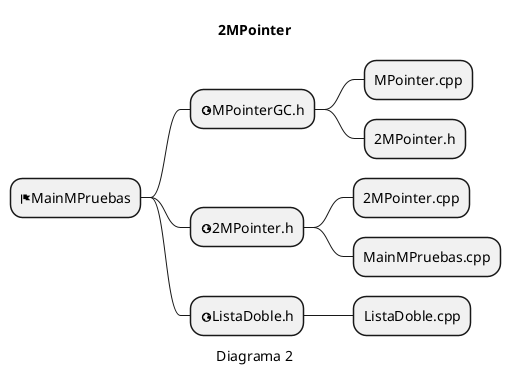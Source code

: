 @startmindmap
'https://plantuml.com/mindmap-diagram

caption Diagrama 2
title 2MPointer

* <&flag>MainMPruebas

** <&globe>MPointerGC.h
*** MPointer.cpp
*** 2MPointer.h


** <&globe>2MPointer.h
*** 2MPointer.cpp
*** MainMPruebas.cpp

** <&globe>ListaDoble.h
*** ListaDoble.cpp



@endmindmap
